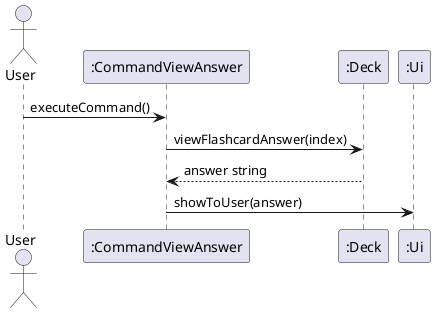 @startuml
actor User
participant ":CommandViewAnswer" as CommandViewAnswer
participant ":Deck" as Deck
participant ":Ui" as Ui
User -> CommandViewAnswer : executeCommand()
CommandViewAnswer -> Deck : viewFlashcardAnswer(index)
Deck --> CommandViewAnswer : answer string
CommandViewAnswer -> Ui : showToUser(answer)
@enduml